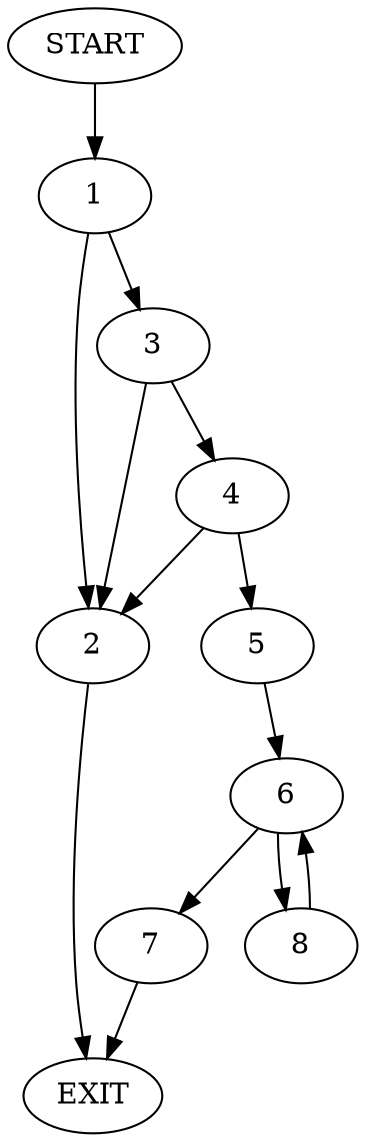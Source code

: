 digraph {
0 [label="START"]
9 [label="EXIT"]
0 -> 1
1 -> 2
1 -> 3
3 -> 4
3 -> 2
2 -> 9
4 -> 2
4 -> 5
5 -> 6
6 -> 7
6 -> 8
7 -> 9
8 -> 6
}
